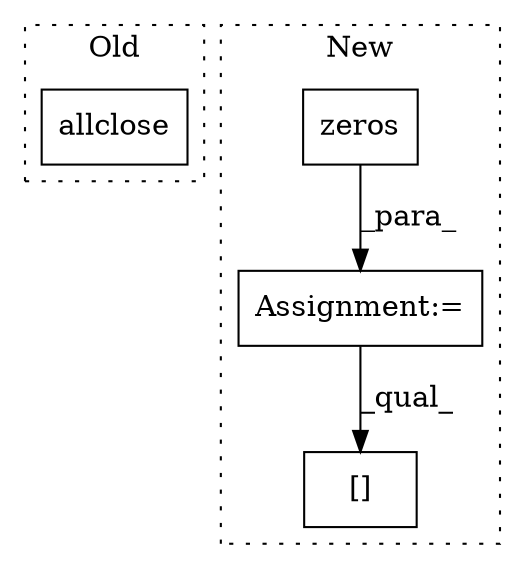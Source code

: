 digraph G {
subgraph cluster0 {
1 [label="allclose" a="32" s="401,474" l="9,1" shape="box"];
label = "Old";
style="dotted";
}
subgraph cluster1 {
2 [label="zeros" a="32" s="524,541" l="6,1" shape="box"];
3 [label="[]" a="2" s="632,638" l="5,1" shape="box"];
4 [label="Assignment:=" a="7" s="517" l="1" shape="box"];
label = "New";
style="dotted";
}
2 -> 4 [label="_para_"];
4 -> 3 [label="_qual_"];
}